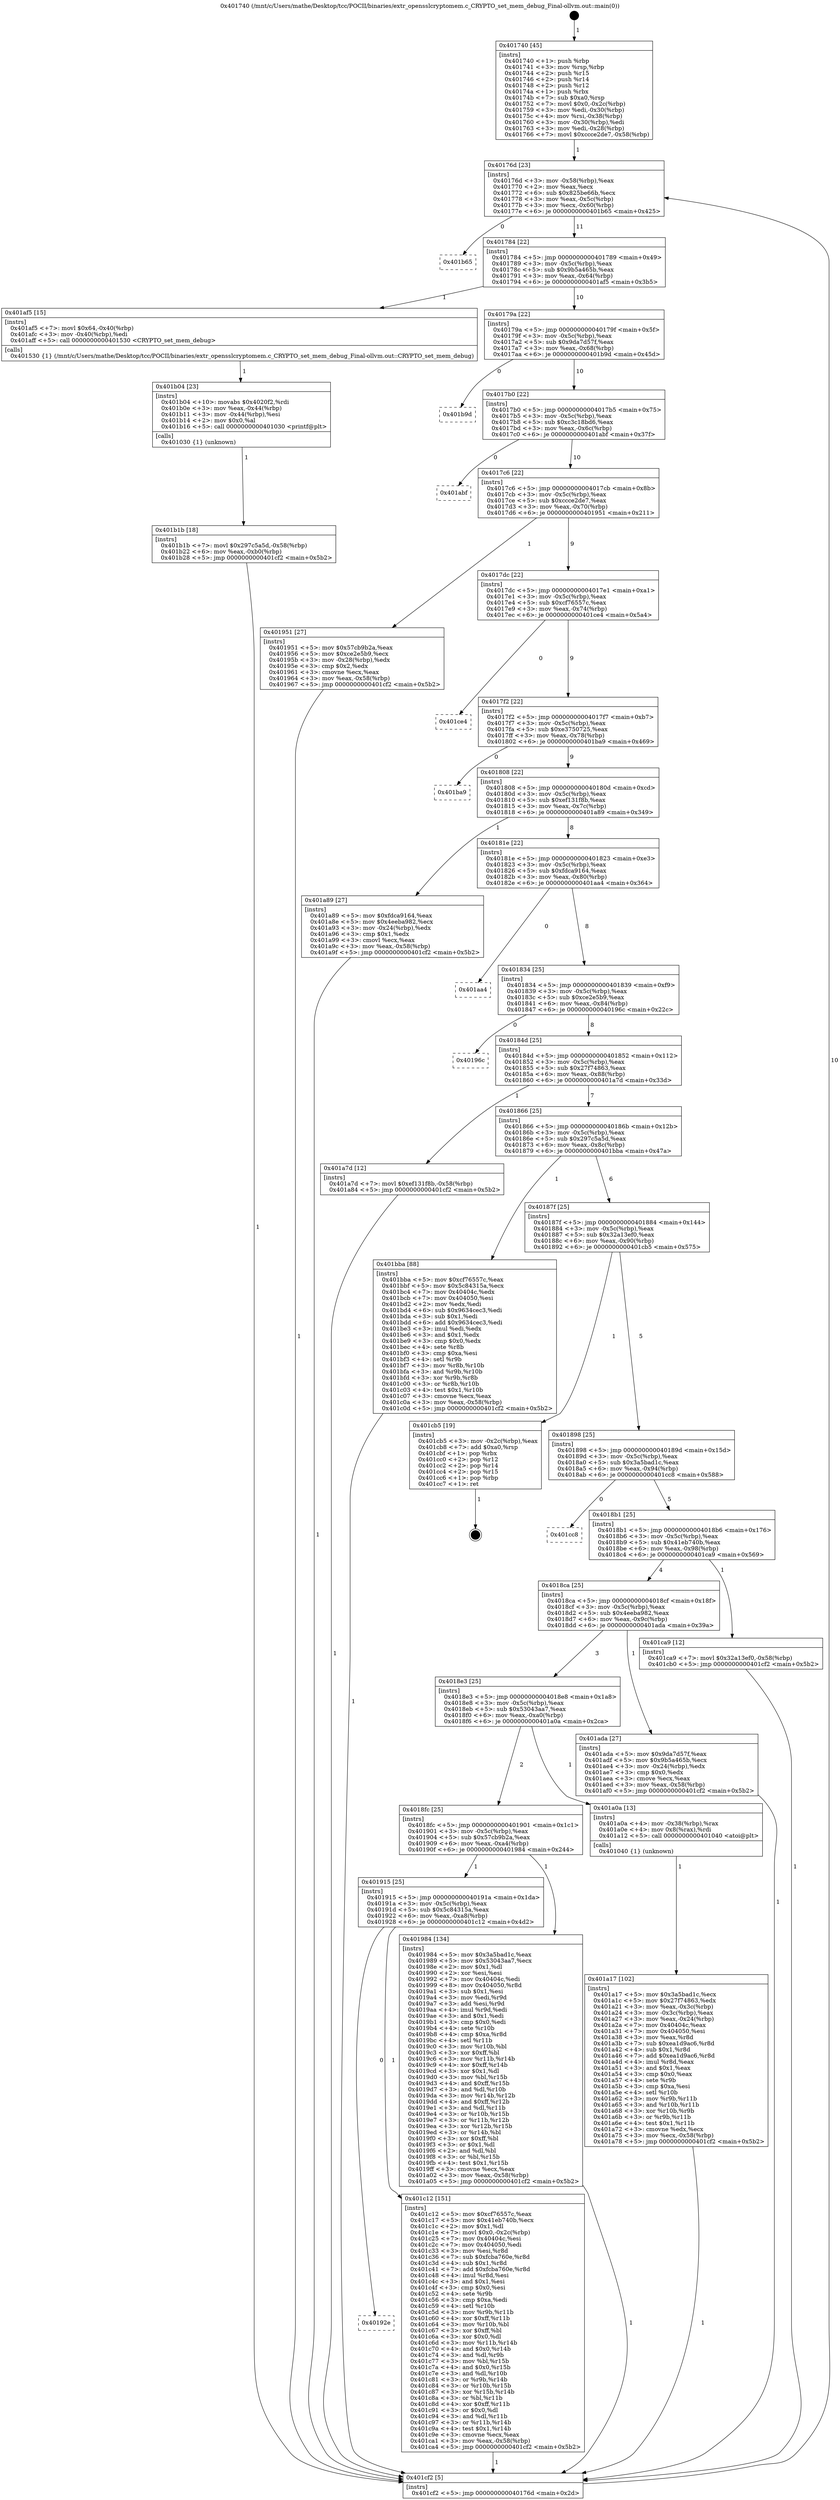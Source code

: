 digraph "0x401740" {
  label = "0x401740 (/mnt/c/Users/mathe/Desktop/tcc/POCII/binaries/extr_opensslcryptomem.c_CRYPTO_set_mem_debug_Final-ollvm.out::main(0))"
  labelloc = "t"
  node[shape=record]

  Entry [label="",width=0.3,height=0.3,shape=circle,fillcolor=black,style=filled]
  "0x40176d" [label="{
     0x40176d [23]\l
     | [instrs]\l
     &nbsp;&nbsp;0x40176d \<+3\>: mov -0x58(%rbp),%eax\l
     &nbsp;&nbsp;0x401770 \<+2\>: mov %eax,%ecx\l
     &nbsp;&nbsp;0x401772 \<+6\>: sub $0x825be66b,%ecx\l
     &nbsp;&nbsp;0x401778 \<+3\>: mov %eax,-0x5c(%rbp)\l
     &nbsp;&nbsp;0x40177b \<+3\>: mov %ecx,-0x60(%rbp)\l
     &nbsp;&nbsp;0x40177e \<+6\>: je 0000000000401b65 \<main+0x425\>\l
  }"]
  "0x401b65" [label="{
     0x401b65\l
  }", style=dashed]
  "0x401784" [label="{
     0x401784 [22]\l
     | [instrs]\l
     &nbsp;&nbsp;0x401784 \<+5\>: jmp 0000000000401789 \<main+0x49\>\l
     &nbsp;&nbsp;0x401789 \<+3\>: mov -0x5c(%rbp),%eax\l
     &nbsp;&nbsp;0x40178c \<+5\>: sub $0x9b5a465b,%eax\l
     &nbsp;&nbsp;0x401791 \<+3\>: mov %eax,-0x64(%rbp)\l
     &nbsp;&nbsp;0x401794 \<+6\>: je 0000000000401af5 \<main+0x3b5\>\l
  }"]
  Exit [label="",width=0.3,height=0.3,shape=circle,fillcolor=black,style=filled,peripheries=2]
  "0x401af5" [label="{
     0x401af5 [15]\l
     | [instrs]\l
     &nbsp;&nbsp;0x401af5 \<+7\>: movl $0x64,-0x40(%rbp)\l
     &nbsp;&nbsp;0x401afc \<+3\>: mov -0x40(%rbp),%edi\l
     &nbsp;&nbsp;0x401aff \<+5\>: call 0000000000401530 \<CRYPTO_set_mem_debug\>\l
     | [calls]\l
     &nbsp;&nbsp;0x401530 \{1\} (/mnt/c/Users/mathe/Desktop/tcc/POCII/binaries/extr_opensslcryptomem.c_CRYPTO_set_mem_debug_Final-ollvm.out::CRYPTO_set_mem_debug)\l
  }"]
  "0x40179a" [label="{
     0x40179a [22]\l
     | [instrs]\l
     &nbsp;&nbsp;0x40179a \<+5\>: jmp 000000000040179f \<main+0x5f\>\l
     &nbsp;&nbsp;0x40179f \<+3\>: mov -0x5c(%rbp),%eax\l
     &nbsp;&nbsp;0x4017a2 \<+5\>: sub $0x9da7d57f,%eax\l
     &nbsp;&nbsp;0x4017a7 \<+3\>: mov %eax,-0x68(%rbp)\l
     &nbsp;&nbsp;0x4017aa \<+6\>: je 0000000000401b9d \<main+0x45d\>\l
  }"]
  "0x40192e" [label="{
     0x40192e\l
  }", style=dashed]
  "0x401b9d" [label="{
     0x401b9d\l
  }", style=dashed]
  "0x4017b0" [label="{
     0x4017b0 [22]\l
     | [instrs]\l
     &nbsp;&nbsp;0x4017b0 \<+5\>: jmp 00000000004017b5 \<main+0x75\>\l
     &nbsp;&nbsp;0x4017b5 \<+3\>: mov -0x5c(%rbp),%eax\l
     &nbsp;&nbsp;0x4017b8 \<+5\>: sub $0xc3c18bd6,%eax\l
     &nbsp;&nbsp;0x4017bd \<+3\>: mov %eax,-0x6c(%rbp)\l
     &nbsp;&nbsp;0x4017c0 \<+6\>: je 0000000000401abf \<main+0x37f\>\l
  }"]
  "0x401c12" [label="{
     0x401c12 [151]\l
     | [instrs]\l
     &nbsp;&nbsp;0x401c12 \<+5\>: mov $0xcf76557c,%eax\l
     &nbsp;&nbsp;0x401c17 \<+5\>: mov $0x41eb740b,%ecx\l
     &nbsp;&nbsp;0x401c1c \<+2\>: mov $0x1,%dl\l
     &nbsp;&nbsp;0x401c1e \<+7\>: movl $0x0,-0x2c(%rbp)\l
     &nbsp;&nbsp;0x401c25 \<+7\>: mov 0x40404c,%esi\l
     &nbsp;&nbsp;0x401c2c \<+7\>: mov 0x404050,%edi\l
     &nbsp;&nbsp;0x401c33 \<+3\>: mov %esi,%r8d\l
     &nbsp;&nbsp;0x401c36 \<+7\>: sub $0xfcba760e,%r8d\l
     &nbsp;&nbsp;0x401c3d \<+4\>: sub $0x1,%r8d\l
     &nbsp;&nbsp;0x401c41 \<+7\>: add $0xfcba760e,%r8d\l
     &nbsp;&nbsp;0x401c48 \<+4\>: imul %r8d,%esi\l
     &nbsp;&nbsp;0x401c4c \<+3\>: and $0x1,%esi\l
     &nbsp;&nbsp;0x401c4f \<+3\>: cmp $0x0,%esi\l
     &nbsp;&nbsp;0x401c52 \<+4\>: sete %r9b\l
     &nbsp;&nbsp;0x401c56 \<+3\>: cmp $0xa,%edi\l
     &nbsp;&nbsp;0x401c59 \<+4\>: setl %r10b\l
     &nbsp;&nbsp;0x401c5d \<+3\>: mov %r9b,%r11b\l
     &nbsp;&nbsp;0x401c60 \<+4\>: xor $0xff,%r11b\l
     &nbsp;&nbsp;0x401c64 \<+3\>: mov %r10b,%bl\l
     &nbsp;&nbsp;0x401c67 \<+3\>: xor $0xff,%bl\l
     &nbsp;&nbsp;0x401c6a \<+3\>: xor $0x0,%dl\l
     &nbsp;&nbsp;0x401c6d \<+3\>: mov %r11b,%r14b\l
     &nbsp;&nbsp;0x401c70 \<+4\>: and $0x0,%r14b\l
     &nbsp;&nbsp;0x401c74 \<+3\>: and %dl,%r9b\l
     &nbsp;&nbsp;0x401c77 \<+3\>: mov %bl,%r15b\l
     &nbsp;&nbsp;0x401c7a \<+4\>: and $0x0,%r15b\l
     &nbsp;&nbsp;0x401c7e \<+3\>: and %dl,%r10b\l
     &nbsp;&nbsp;0x401c81 \<+3\>: or %r9b,%r14b\l
     &nbsp;&nbsp;0x401c84 \<+3\>: or %r10b,%r15b\l
     &nbsp;&nbsp;0x401c87 \<+3\>: xor %r15b,%r14b\l
     &nbsp;&nbsp;0x401c8a \<+3\>: or %bl,%r11b\l
     &nbsp;&nbsp;0x401c8d \<+4\>: xor $0xff,%r11b\l
     &nbsp;&nbsp;0x401c91 \<+3\>: or $0x0,%dl\l
     &nbsp;&nbsp;0x401c94 \<+3\>: and %dl,%r11b\l
     &nbsp;&nbsp;0x401c97 \<+3\>: or %r11b,%r14b\l
     &nbsp;&nbsp;0x401c9a \<+4\>: test $0x1,%r14b\l
     &nbsp;&nbsp;0x401c9e \<+3\>: cmovne %ecx,%eax\l
     &nbsp;&nbsp;0x401ca1 \<+3\>: mov %eax,-0x58(%rbp)\l
     &nbsp;&nbsp;0x401ca4 \<+5\>: jmp 0000000000401cf2 \<main+0x5b2\>\l
  }"]
  "0x401abf" [label="{
     0x401abf\l
  }", style=dashed]
  "0x4017c6" [label="{
     0x4017c6 [22]\l
     | [instrs]\l
     &nbsp;&nbsp;0x4017c6 \<+5\>: jmp 00000000004017cb \<main+0x8b\>\l
     &nbsp;&nbsp;0x4017cb \<+3\>: mov -0x5c(%rbp),%eax\l
     &nbsp;&nbsp;0x4017ce \<+5\>: sub $0xccce2de7,%eax\l
     &nbsp;&nbsp;0x4017d3 \<+3\>: mov %eax,-0x70(%rbp)\l
     &nbsp;&nbsp;0x4017d6 \<+6\>: je 0000000000401951 \<main+0x211\>\l
  }"]
  "0x401b1b" [label="{
     0x401b1b [18]\l
     | [instrs]\l
     &nbsp;&nbsp;0x401b1b \<+7\>: movl $0x297c5a5d,-0x58(%rbp)\l
     &nbsp;&nbsp;0x401b22 \<+6\>: mov %eax,-0xb0(%rbp)\l
     &nbsp;&nbsp;0x401b28 \<+5\>: jmp 0000000000401cf2 \<main+0x5b2\>\l
  }"]
  "0x401951" [label="{
     0x401951 [27]\l
     | [instrs]\l
     &nbsp;&nbsp;0x401951 \<+5\>: mov $0x57cb9b2a,%eax\l
     &nbsp;&nbsp;0x401956 \<+5\>: mov $0xce2e5b9,%ecx\l
     &nbsp;&nbsp;0x40195b \<+3\>: mov -0x28(%rbp),%edx\l
     &nbsp;&nbsp;0x40195e \<+3\>: cmp $0x2,%edx\l
     &nbsp;&nbsp;0x401961 \<+3\>: cmovne %ecx,%eax\l
     &nbsp;&nbsp;0x401964 \<+3\>: mov %eax,-0x58(%rbp)\l
     &nbsp;&nbsp;0x401967 \<+5\>: jmp 0000000000401cf2 \<main+0x5b2\>\l
  }"]
  "0x4017dc" [label="{
     0x4017dc [22]\l
     | [instrs]\l
     &nbsp;&nbsp;0x4017dc \<+5\>: jmp 00000000004017e1 \<main+0xa1\>\l
     &nbsp;&nbsp;0x4017e1 \<+3\>: mov -0x5c(%rbp),%eax\l
     &nbsp;&nbsp;0x4017e4 \<+5\>: sub $0xcf76557c,%eax\l
     &nbsp;&nbsp;0x4017e9 \<+3\>: mov %eax,-0x74(%rbp)\l
     &nbsp;&nbsp;0x4017ec \<+6\>: je 0000000000401ce4 \<main+0x5a4\>\l
  }"]
  "0x401cf2" [label="{
     0x401cf2 [5]\l
     | [instrs]\l
     &nbsp;&nbsp;0x401cf2 \<+5\>: jmp 000000000040176d \<main+0x2d\>\l
  }"]
  "0x401740" [label="{
     0x401740 [45]\l
     | [instrs]\l
     &nbsp;&nbsp;0x401740 \<+1\>: push %rbp\l
     &nbsp;&nbsp;0x401741 \<+3\>: mov %rsp,%rbp\l
     &nbsp;&nbsp;0x401744 \<+2\>: push %r15\l
     &nbsp;&nbsp;0x401746 \<+2\>: push %r14\l
     &nbsp;&nbsp;0x401748 \<+2\>: push %r12\l
     &nbsp;&nbsp;0x40174a \<+1\>: push %rbx\l
     &nbsp;&nbsp;0x40174b \<+7\>: sub $0xa0,%rsp\l
     &nbsp;&nbsp;0x401752 \<+7\>: movl $0x0,-0x2c(%rbp)\l
     &nbsp;&nbsp;0x401759 \<+3\>: mov %edi,-0x30(%rbp)\l
     &nbsp;&nbsp;0x40175c \<+4\>: mov %rsi,-0x38(%rbp)\l
     &nbsp;&nbsp;0x401760 \<+3\>: mov -0x30(%rbp),%edi\l
     &nbsp;&nbsp;0x401763 \<+3\>: mov %edi,-0x28(%rbp)\l
     &nbsp;&nbsp;0x401766 \<+7\>: movl $0xccce2de7,-0x58(%rbp)\l
  }"]
  "0x401b04" [label="{
     0x401b04 [23]\l
     | [instrs]\l
     &nbsp;&nbsp;0x401b04 \<+10\>: movabs $0x4020f2,%rdi\l
     &nbsp;&nbsp;0x401b0e \<+3\>: mov %eax,-0x44(%rbp)\l
     &nbsp;&nbsp;0x401b11 \<+3\>: mov -0x44(%rbp),%esi\l
     &nbsp;&nbsp;0x401b14 \<+2\>: mov $0x0,%al\l
     &nbsp;&nbsp;0x401b16 \<+5\>: call 0000000000401030 \<printf@plt\>\l
     | [calls]\l
     &nbsp;&nbsp;0x401030 \{1\} (unknown)\l
  }"]
  "0x401ce4" [label="{
     0x401ce4\l
  }", style=dashed]
  "0x4017f2" [label="{
     0x4017f2 [22]\l
     | [instrs]\l
     &nbsp;&nbsp;0x4017f2 \<+5\>: jmp 00000000004017f7 \<main+0xb7\>\l
     &nbsp;&nbsp;0x4017f7 \<+3\>: mov -0x5c(%rbp),%eax\l
     &nbsp;&nbsp;0x4017fa \<+5\>: sub $0xe3750725,%eax\l
     &nbsp;&nbsp;0x4017ff \<+3\>: mov %eax,-0x78(%rbp)\l
     &nbsp;&nbsp;0x401802 \<+6\>: je 0000000000401ba9 \<main+0x469\>\l
  }"]
  "0x401a17" [label="{
     0x401a17 [102]\l
     | [instrs]\l
     &nbsp;&nbsp;0x401a17 \<+5\>: mov $0x3a5bad1c,%ecx\l
     &nbsp;&nbsp;0x401a1c \<+5\>: mov $0x27f74863,%edx\l
     &nbsp;&nbsp;0x401a21 \<+3\>: mov %eax,-0x3c(%rbp)\l
     &nbsp;&nbsp;0x401a24 \<+3\>: mov -0x3c(%rbp),%eax\l
     &nbsp;&nbsp;0x401a27 \<+3\>: mov %eax,-0x24(%rbp)\l
     &nbsp;&nbsp;0x401a2a \<+7\>: mov 0x40404c,%eax\l
     &nbsp;&nbsp;0x401a31 \<+7\>: mov 0x404050,%esi\l
     &nbsp;&nbsp;0x401a38 \<+3\>: mov %eax,%r8d\l
     &nbsp;&nbsp;0x401a3b \<+7\>: sub $0xea1d9ac6,%r8d\l
     &nbsp;&nbsp;0x401a42 \<+4\>: sub $0x1,%r8d\l
     &nbsp;&nbsp;0x401a46 \<+7\>: add $0xea1d9ac6,%r8d\l
     &nbsp;&nbsp;0x401a4d \<+4\>: imul %r8d,%eax\l
     &nbsp;&nbsp;0x401a51 \<+3\>: and $0x1,%eax\l
     &nbsp;&nbsp;0x401a54 \<+3\>: cmp $0x0,%eax\l
     &nbsp;&nbsp;0x401a57 \<+4\>: sete %r9b\l
     &nbsp;&nbsp;0x401a5b \<+3\>: cmp $0xa,%esi\l
     &nbsp;&nbsp;0x401a5e \<+4\>: setl %r10b\l
     &nbsp;&nbsp;0x401a62 \<+3\>: mov %r9b,%r11b\l
     &nbsp;&nbsp;0x401a65 \<+3\>: and %r10b,%r11b\l
     &nbsp;&nbsp;0x401a68 \<+3\>: xor %r10b,%r9b\l
     &nbsp;&nbsp;0x401a6b \<+3\>: or %r9b,%r11b\l
     &nbsp;&nbsp;0x401a6e \<+4\>: test $0x1,%r11b\l
     &nbsp;&nbsp;0x401a72 \<+3\>: cmovne %edx,%ecx\l
     &nbsp;&nbsp;0x401a75 \<+3\>: mov %ecx,-0x58(%rbp)\l
     &nbsp;&nbsp;0x401a78 \<+5\>: jmp 0000000000401cf2 \<main+0x5b2\>\l
  }"]
  "0x401ba9" [label="{
     0x401ba9\l
  }", style=dashed]
  "0x401808" [label="{
     0x401808 [22]\l
     | [instrs]\l
     &nbsp;&nbsp;0x401808 \<+5\>: jmp 000000000040180d \<main+0xcd\>\l
     &nbsp;&nbsp;0x40180d \<+3\>: mov -0x5c(%rbp),%eax\l
     &nbsp;&nbsp;0x401810 \<+5\>: sub $0xef131f8b,%eax\l
     &nbsp;&nbsp;0x401815 \<+3\>: mov %eax,-0x7c(%rbp)\l
     &nbsp;&nbsp;0x401818 \<+6\>: je 0000000000401a89 \<main+0x349\>\l
  }"]
  "0x401915" [label="{
     0x401915 [25]\l
     | [instrs]\l
     &nbsp;&nbsp;0x401915 \<+5\>: jmp 000000000040191a \<main+0x1da\>\l
     &nbsp;&nbsp;0x40191a \<+3\>: mov -0x5c(%rbp),%eax\l
     &nbsp;&nbsp;0x40191d \<+5\>: sub $0x5c84315a,%eax\l
     &nbsp;&nbsp;0x401922 \<+6\>: mov %eax,-0xa8(%rbp)\l
     &nbsp;&nbsp;0x401928 \<+6\>: je 0000000000401c12 \<main+0x4d2\>\l
  }"]
  "0x401a89" [label="{
     0x401a89 [27]\l
     | [instrs]\l
     &nbsp;&nbsp;0x401a89 \<+5\>: mov $0xfdca9164,%eax\l
     &nbsp;&nbsp;0x401a8e \<+5\>: mov $0x4eeba982,%ecx\l
     &nbsp;&nbsp;0x401a93 \<+3\>: mov -0x24(%rbp),%edx\l
     &nbsp;&nbsp;0x401a96 \<+3\>: cmp $0x1,%edx\l
     &nbsp;&nbsp;0x401a99 \<+3\>: cmovl %ecx,%eax\l
     &nbsp;&nbsp;0x401a9c \<+3\>: mov %eax,-0x58(%rbp)\l
     &nbsp;&nbsp;0x401a9f \<+5\>: jmp 0000000000401cf2 \<main+0x5b2\>\l
  }"]
  "0x40181e" [label="{
     0x40181e [22]\l
     | [instrs]\l
     &nbsp;&nbsp;0x40181e \<+5\>: jmp 0000000000401823 \<main+0xe3\>\l
     &nbsp;&nbsp;0x401823 \<+3\>: mov -0x5c(%rbp),%eax\l
     &nbsp;&nbsp;0x401826 \<+5\>: sub $0xfdca9164,%eax\l
     &nbsp;&nbsp;0x40182b \<+3\>: mov %eax,-0x80(%rbp)\l
     &nbsp;&nbsp;0x40182e \<+6\>: je 0000000000401aa4 \<main+0x364\>\l
  }"]
  "0x401984" [label="{
     0x401984 [134]\l
     | [instrs]\l
     &nbsp;&nbsp;0x401984 \<+5\>: mov $0x3a5bad1c,%eax\l
     &nbsp;&nbsp;0x401989 \<+5\>: mov $0x53043aa7,%ecx\l
     &nbsp;&nbsp;0x40198e \<+2\>: mov $0x1,%dl\l
     &nbsp;&nbsp;0x401990 \<+2\>: xor %esi,%esi\l
     &nbsp;&nbsp;0x401992 \<+7\>: mov 0x40404c,%edi\l
     &nbsp;&nbsp;0x401999 \<+8\>: mov 0x404050,%r8d\l
     &nbsp;&nbsp;0x4019a1 \<+3\>: sub $0x1,%esi\l
     &nbsp;&nbsp;0x4019a4 \<+3\>: mov %edi,%r9d\l
     &nbsp;&nbsp;0x4019a7 \<+3\>: add %esi,%r9d\l
     &nbsp;&nbsp;0x4019aa \<+4\>: imul %r9d,%edi\l
     &nbsp;&nbsp;0x4019ae \<+3\>: and $0x1,%edi\l
     &nbsp;&nbsp;0x4019b1 \<+3\>: cmp $0x0,%edi\l
     &nbsp;&nbsp;0x4019b4 \<+4\>: sete %r10b\l
     &nbsp;&nbsp;0x4019b8 \<+4\>: cmp $0xa,%r8d\l
     &nbsp;&nbsp;0x4019bc \<+4\>: setl %r11b\l
     &nbsp;&nbsp;0x4019c0 \<+3\>: mov %r10b,%bl\l
     &nbsp;&nbsp;0x4019c3 \<+3\>: xor $0xff,%bl\l
     &nbsp;&nbsp;0x4019c6 \<+3\>: mov %r11b,%r14b\l
     &nbsp;&nbsp;0x4019c9 \<+4\>: xor $0xff,%r14b\l
     &nbsp;&nbsp;0x4019cd \<+3\>: xor $0x1,%dl\l
     &nbsp;&nbsp;0x4019d0 \<+3\>: mov %bl,%r15b\l
     &nbsp;&nbsp;0x4019d3 \<+4\>: and $0xff,%r15b\l
     &nbsp;&nbsp;0x4019d7 \<+3\>: and %dl,%r10b\l
     &nbsp;&nbsp;0x4019da \<+3\>: mov %r14b,%r12b\l
     &nbsp;&nbsp;0x4019dd \<+4\>: and $0xff,%r12b\l
     &nbsp;&nbsp;0x4019e1 \<+3\>: and %dl,%r11b\l
     &nbsp;&nbsp;0x4019e4 \<+3\>: or %r10b,%r15b\l
     &nbsp;&nbsp;0x4019e7 \<+3\>: or %r11b,%r12b\l
     &nbsp;&nbsp;0x4019ea \<+3\>: xor %r12b,%r15b\l
     &nbsp;&nbsp;0x4019ed \<+3\>: or %r14b,%bl\l
     &nbsp;&nbsp;0x4019f0 \<+3\>: xor $0xff,%bl\l
     &nbsp;&nbsp;0x4019f3 \<+3\>: or $0x1,%dl\l
     &nbsp;&nbsp;0x4019f6 \<+2\>: and %dl,%bl\l
     &nbsp;&nbsp;0x4019f8 \<+3\>: or %bl,%r15b\l
     &nbsp;&nbsp;0x4019fb \<+4\>: test $0x1,%r15b\l
     &nbsp;&nbsp;0x4019ff \<+3\>: cmovne %ecx,%eax\l
     &nbsp;&nbsp;0x401a02 \<+3\>: mov %eax,-0x58(%rbp)\l
     &nbsp;&nbsp;0x401a05 \<+5\>: jmp 0000000000401cf2 \<main+0x5b2\>\l
  }"]
  "0x401aa4" [label="{
     0x401aa4\l
  }", style=dashed]
  "0x401834" [label="{
     0x401834 [25]\l
     | [instrs]\l
     &nbsp;&nbsp;0x401834 \<+5\>: jmp 0000000000401839 \<main+0xf9\>\l
     &nbsp;&nbsp;0x401839 \<+3\>: mov -0x5c(%rbp),%eax\l
     &nbsp;&nbsp;0x40183c \<+5\>: sub $0xce2e5b9,%eax\l
     &nbsp;&nbsp;0x401841 \<+6\>: mov %eax,-0x84(%rbp)\l
     &nbsp;&nbsp;0x401847 \<+6\>: je 000000000040196c \<main+0x22c\>\l
  }"]
  "0x4018fc" [label="{
     0x4018fc [25]\l
     | [instrs]\l
     &nbsp;&nbsp;0x4018fc \<+5\>: jmp 0000000000401901 \<main+0x1c1\>\l
     &nbsp;&nbsp;0x401901 \<+3\>: mov -0x5c(%rbp),%eax\l
     &nbsp;&nbsp;0x401904 \<+5\>: sub $0x57cb9b2a,%eax\l
     &nbsp;&nbsp;0x401909 \<+6\>: mov %eax,-0xa4(%rbp)\l
     &nbsp;&nbsp;0x40190f \<+6\>: je 0000000000401984 \<main+0x244\>\l
  }"]
  "0x40196c" [label="{
     0x40196c\l
  }", style=dashed]
  "0x40184d" [label="{
     0x40184d [25]\l
     | [instrs]\l
     &nbsp;&nbsp;0x40184d \<+5\>: jmp 0000000000401852 \<main+0x112\>\l
     &nbsp;&nbsp;0x401852 \<+3\>: mov -0x5c(%rbp),%eax\l
     &nbsp;&nbsp;0x401855 \<+5\>: sub $0x27f74863,%eax\l
     &nbsp;&nbsp;0x40185a \<+6\>: mov %eax,-0x88(%rbp)\l
     &nbsp;&nbsp;0x401860 \<+6\>: je 0000000000401a7d \<main+0x33d\>\l
  }"]
  "0x401a0a" [label="{
     0x401a0a [13]\l
     | [instrs]\l
     &nbsp;&nbsp;0x401a0a \<+4\>: mov -0x38(%rbp),%rax\l
     &nbsp;&nbsp;0x401a0e \<+4\>: mov 0x8(%rax),%rdi\l
     &nbsp;&nbsp;0x401a12 \<+5\>: call 0000000000401040 \<atoi@plt\>\l
     | [calls]\l
     &nbsp;&nbsp;0x401040 \{1\} (unknown)\l
  }"]
  "0x401a7d" [label="{
     0x401a7d [12]\l
     | [instrs]\l
     &nbsp;&nbsp;0x401a7d \<+7\>: movl $0xef131f8b,-0x58(%rbp)\l
     &nbsp;&nbsp;0x401a84 \<+5\>: jmp 0000000000401cf2 \<main+0x5b2\>\l
  }"]
  "0x401866" [label="{
     0x401866 [25]\l
     | [instrs]\l
     &nbsp;&nbsp;0x401866 \<+5\>: jmp 000000000040186b \<main+0x12b\>\l
     &nbsp;&nbsp;0x40186b \<+3\>: mov -0x5c(%rbp),%eax\l
     &nbsp;&nbsp;0x40186e \<+5\>: sub $0x297c5a5d,%eax\l
     &nbsp;&nbsp;0x401873 \<+6\>: mov %eax,-0x8c(%rbp)\l
     &nbsp;&nbsp;0x401879 \<+6\>: je 0000000000401bba \<main+0x47a\>\l
  }"]
  "0x4018e3" [label="{
     0x4018e3 [25]\l
     | [instrs]\l
     &nbsp;&nbsp;0x4018e3 \<+5\>: jmp 00000000004018e8 \<main+0x1a8\>\l
     &nbsp;&nbsp;0x4018e8 \<+3\>: mov -0x5c(%rbp),%eax\l
     &nbsp;&nbsp;0x4018eb \<+5\>: sub $0x53043aa7,%eax\l
     &nbsp;&nbsp;0x4018f0 \<+6\>: mov %eax,-0xa0(%rbp)\l
     &nbsp;&nbsp;0x4018f6 \<+6\>: je 0000000000401a0a \<main+0x2ca\>\l
  }"]
  "0x401bba" [label="{
     0x401bba [88]\l
     | [instrs]\l
     &nbsp;&nbsp;0x401bba \<+5\>: mov $0xcf76557c,%eax\l
     &nbsp;&nbsp;0x401bbf \<+5\>: mov $0x5c84315a,%ecx\l
     &nbsp;&nbsp;0x401bc4 \<+7\>: mov 0x40404c,%edx\l
     &nbsp;&nbsp;0x401bcb \<+7\>: mov 0x404050,%esi\l
     &nbsp;&nbsp;0x401bd2 \<+2\>: mov %edx,%edi\l
     &nbsp;&nbsp;0x401bd4 \<+6\>: sub $0x9634cec3,%edi\l
     &nbsp;&nbsp;0x401bda \<+3\>: sub $0x1,%edi\l
     &nbsp;&nbsp;0x401bdd \<+6\>: add $0x9634cec3,%edi\l
     &nbsp;&nbsp;0x401be3 \<+3\>: imul %edi,%edx\l
     &nbsp;&nbsp;0x401be6 \<+3\>: and $0x1,%edx\l
     &nbsp;&nbsp;0x401be9 \<+3\>: cmp $0x0,%edx\l
     &nbsp;&nbsp;0x401bec \<+4\>: sete %r8b\l
     &nbsp;&nbsp;0x401bf0 \<+3\>: cmp $0xa,%esi\l
     &nbsp;&nbsp;0x401bf3 \<+4\>: setl %r9b\l
     &nbsp;&nbsp;0x401bf7 \<+3\>: mov %r8b,%r10b\l
     &nbsp;&nbsp;0x401bfa \<+3\>: and %r9b,%r10b\l
     &nbsp;&nbsp;0x401bfd \<+3\>: xor %r9b,%r8b\l
     &nbsp;&nbsp;0x401c00 \<+3\>: or %r8b,%r10b\l
     &nbsp;&nbsp;0x401c03 \<+4\>: test $0x1,%r10b\l
     &nbsp;&nbsp;0x401c07 \<+3\>: cmovne %ecx,%eax\l
     &nbsp;&nbsp;0x401c0a \<+3\>: mov %eax,-0x58(%rbp)\l
     &nbsp;&nbsp;0x401c0d \<+5\>: jmp 0000000000401cf2 \<main+0x5b2\>\l
  }"]
  "0x40187f" [label="{
     0x40187f [25]\l
     | [instrs]\l
     &nbsp;&nbsp;0x40187f \<+5\>: jmp 0000000000401884 \<main+0x144\>\l
     &nbsp;&nbsp;0x401884 \<+3\>: mov -0x5c(%rbp),%eax\l
     &nbsp;&nbsp;0x401887 \<+5\>: sub $0x32a13ef0,%eax\l
     &nbsp;&nbsp;0x40188c \<+6\>: mov %eax,-0x90(%rbp)\l
     &nbsp;&nbsp;0x401892 \<+6\>: je 0000000000401cb5 \<main+0x575\>\l
  }"]
  "0x401ada" [label="{
     0x401ada [27]\l
     | [instrs]\l
     &nbsp;&nbsp;0x401ada \<+5\>: mov $0x9da7d57f,%eax\l
     &nbsp;&nbsp;0x401adf \<+5\>: mov $0x9b5a465b,%ecx\l
     &nbsp;&nbsp;0x401ae4 \<+3\>: mov -0x24(%rbp),%edx\l
     &nbsp;&nbsp;0x401ae7 \<+3\>: cmp $0x0,%edx\l
     &nbsp;&nbsp;0x401aea \<+3\>: cmove %ecx,%eax\l
     &nbsp;&nbsp;0x401aed \<+3\>: mov %eax,-0x58(%rbp)\l
     &nbsp;&nbsp;0x401af0 \<+5\>: jmp 0000000000401cf2 \<main+0x5b2\>\l
  }"]
  "0x401cb5" [label="{
     0x401cb5 [19]\l
     | [instrs]\l
     &nbsp;&nbsp;0x401cb5 \<+3\>: mov -0x2c(%rbp),%eax\l
     &nbsp;&nbsp;0x401cb8 \<+7\>: add $0xa0,%rsp\l
     &nbsp;&nbsp;0x401cbf \<+1\>: pop %rbx\l
     &nbsp;&nbsp;0x401cc0 \<+2\>: pop %r12\l
     &nbsp;&nbsp;0x401cc2 \<+2\>: pop %r14\l
     &nbsp;&nbsp;0x401cc4 \<+2\>: pop %r15\l
     &nbsp;&nbsp;0x401cc6 \<+1\>: pop %rbp\l
     &nbsp;&nbsp;0x401cc7 \<+1\>: ret\l
  }"]
  "0x401898" [label="{
     0x401898 [25]\l
     | [instrs]\l
     &nbsp;&nbsp;0x401898 \<+5\>: jmp 000000000040189d \<main+0x15d\>\l
     &nbsp;&nbsp;0x40189d \<+3\>: mov -0x5c(%rbp),%eax\l
     &nbsp;&nbsp;0x4018a0 \<+5\>: sub $0x3a5bad1c,%eax\l
     &nbsp;&nbsp;0x4018a5 \<+6\>: mov %eax,-0x94(%rbp)\l
     &nbsp;&nbsp;0x4018ab \<+6\>: je 0000000000401cc8 \<main+0x588\>\l
  }"]
  "0x4018ca" [label="{
     0x4018ca [25]\l
     | [instrs]\l
     &nbsp;&nbsp;0x4018ca \<+5\>: jmp 00000000004018cf \<main+0x18f\>\l
     &nbsp;&nbsp;0x4018cf \<+3\>: mov -0x5c(%rbp),%eax\l
     &nbsp;&nbsp;0x4018d2 \<+5\>: sub $0x4eeba982,%eax\l
     &nbsp;&nbsp;0x4018d7 \<+6\>: mov %eax,-0x9c(%rbp)\l
     &nbsp;&nbsp;0x4018dd \<+6\>: je 0000000000401ada \<main+0x39a\>\l
  }"]
  "0x401cc8" [label="{
     0x401cc8\l
  }", style=dashed]
  "0x4018b1" [label="{
     0x4018b1 [25]\l
     | [instrs]\l
     &nbsp;&nbsp;0x4018b1 \<+5\>: jmp 00000000004018b6 \<main+0x176\>\l
     &nbsp;&nbsp;0x4018b6 \<+3\>: mov -0x5c(%rbp),%eax\l
     &nbsp;&nbsp;0x4018b9 \<+5\>: sub $0x41eb740b,%eax\l
     &nbsp;&nbsp;0x4018be \<+6\>: mov %eax,-0x98(%rbp)\l
     &nbsp;&nbsp;0x4018c4 \<+6\>: je 0000000000401ca9 \<main+0x569\>\l
  }"]
  "0x401ca9" [label="{
     0x401ca9 [12]\l
     | [instrs]\l
     &nbsp;&nbsp;0x401ca9 \<+7\>: movl $0x32a13ef0,-0x58(%rbp)\l
     &nbsp;&nbsp;0x401cb0 \<+5\>: jmp 0000000000401cf2 \<main+0x5b2\>\l
  }"]
  Entry -> "0x401740" [label=" 1"]
  "0x40176d" -> "0x401b65" [label=" 0"]
  "0x40176d" -> "0x401784" [label=" 11"]
  "0x401cb5" -> Exit [label=" 1"]
  "0x401784" -> "0x401af5" [label=" 1"]
  "0x401784" -> "0x40179a" [label=" 10"]
  "0x401ca9" -> "0x401cf2" [label=" 1"]
  "0x40179a" -> "0x401b9d" [label=" 0"]
  "0x40179a" -> "0x4017b0" [label=" 10"]
  "0x401c12" -> "0x401cf2" [label=" 1"]
  "0x4017b0" -> "0x401abf" [label=" 0"]
  "0x4017b0" -> "0x4017c6" [label=" 10"]
  "0x401915" -> "0x40192e" [label=" 0"]
  "0x4017c6" -> "0x401951" [label=" 1"]
  "0x4017c6" -> "0x4017dc" [label=" 9"]
  "0x401951" -> "0x401cf2" [label=" 1"]
  "0x401740" -> "0x40176d" [label=" 1"]
  "0x401cf2" -> "0x40176d" [label=" 10"]
  "0x401915" -> "0x401c12" [label=" 1"]
  "0x4017dc" -> "0x401ce4" [label=" 0"]
  "0x4017dc" -> "0x4017f2" [label=" 9"]
  "0x401bba" -> "0x401cf2" [label=" 1"]
  "0x4017f2" -> "0x401ba9" [label=" 0"]
  "0x4017f2" -> "0x401808" [label=" 9"]
  "0x401b1b" -> "0x401cf2" [label=" 1"]
  "0x401808" -> "0x401a89" [label=" 1"]
  "0x401808" -> "0x40181e" [label=" 8"]
  "0x401b04" -> "0x401b1b" [label=" 1"]
  "0x40181e" -> "0x401aa4" [label=" 0"]
  "0x40181e" -> "0x401834" [label=" 8"]
  "0x401af5" -> "0x401b04" [label=" 1"]
  "0x401834" -> "0x40196c" [label=" 0"]
  "0x401834" -> "0x40184d" [label=" 8"]
  "0x401a89" -> "0x401cf2" [label=" 1"]
  "0x40184d" -> "0x401a7d" [label=" 1"]
  "0x40184d" -> "0x401866" [label=" 7"]
  "0x401a7d" -> "0x401cf2" [label=" 1"]
  "0x401866" -> "0x401bba" [label=" 1"]
  "0x401866" -> "0x40187f" [label=" 6"]
  "0x401a0a" -> "0x401a17" [label=" 1"]
  "0x40187f" -> "0x401cb5" [label=" 1"]
  "0x40187f" -> "0x401898" [label=" 5"]
  "0x401984" -> "0x401cf2" [label=" 1"]
  "0x401898" -> "0x401cc8" [label=" 0"]
  "0x401898" -> "0x4018b1" [label=" 5"]
  "0x4018fc" -> "0x401984" [label=" 1"]
  "0x4018b1" -> "0x401ca9" [label=" 1"]
  "0x4018b1" -> "0x4018ca" [label=" 4"]
  "0x4018fc" -> "0x401915" [label=" 1"]
  "0x4018ca" -> "0x401ada" [label=" 1"]
  "0x4018ca" -> "0x4018e3" [label=" 3"]
  "0x401a17" -> "0x401cf2" [label=" 1"]
  "0x4018e3" -> "0x401a0a" [label=" 1"]
  "0x4018e3" -> "0x4018fc" [label=" 2"]
  "0x401ada" -> "0x401cf2" [label=" 1"]
}
